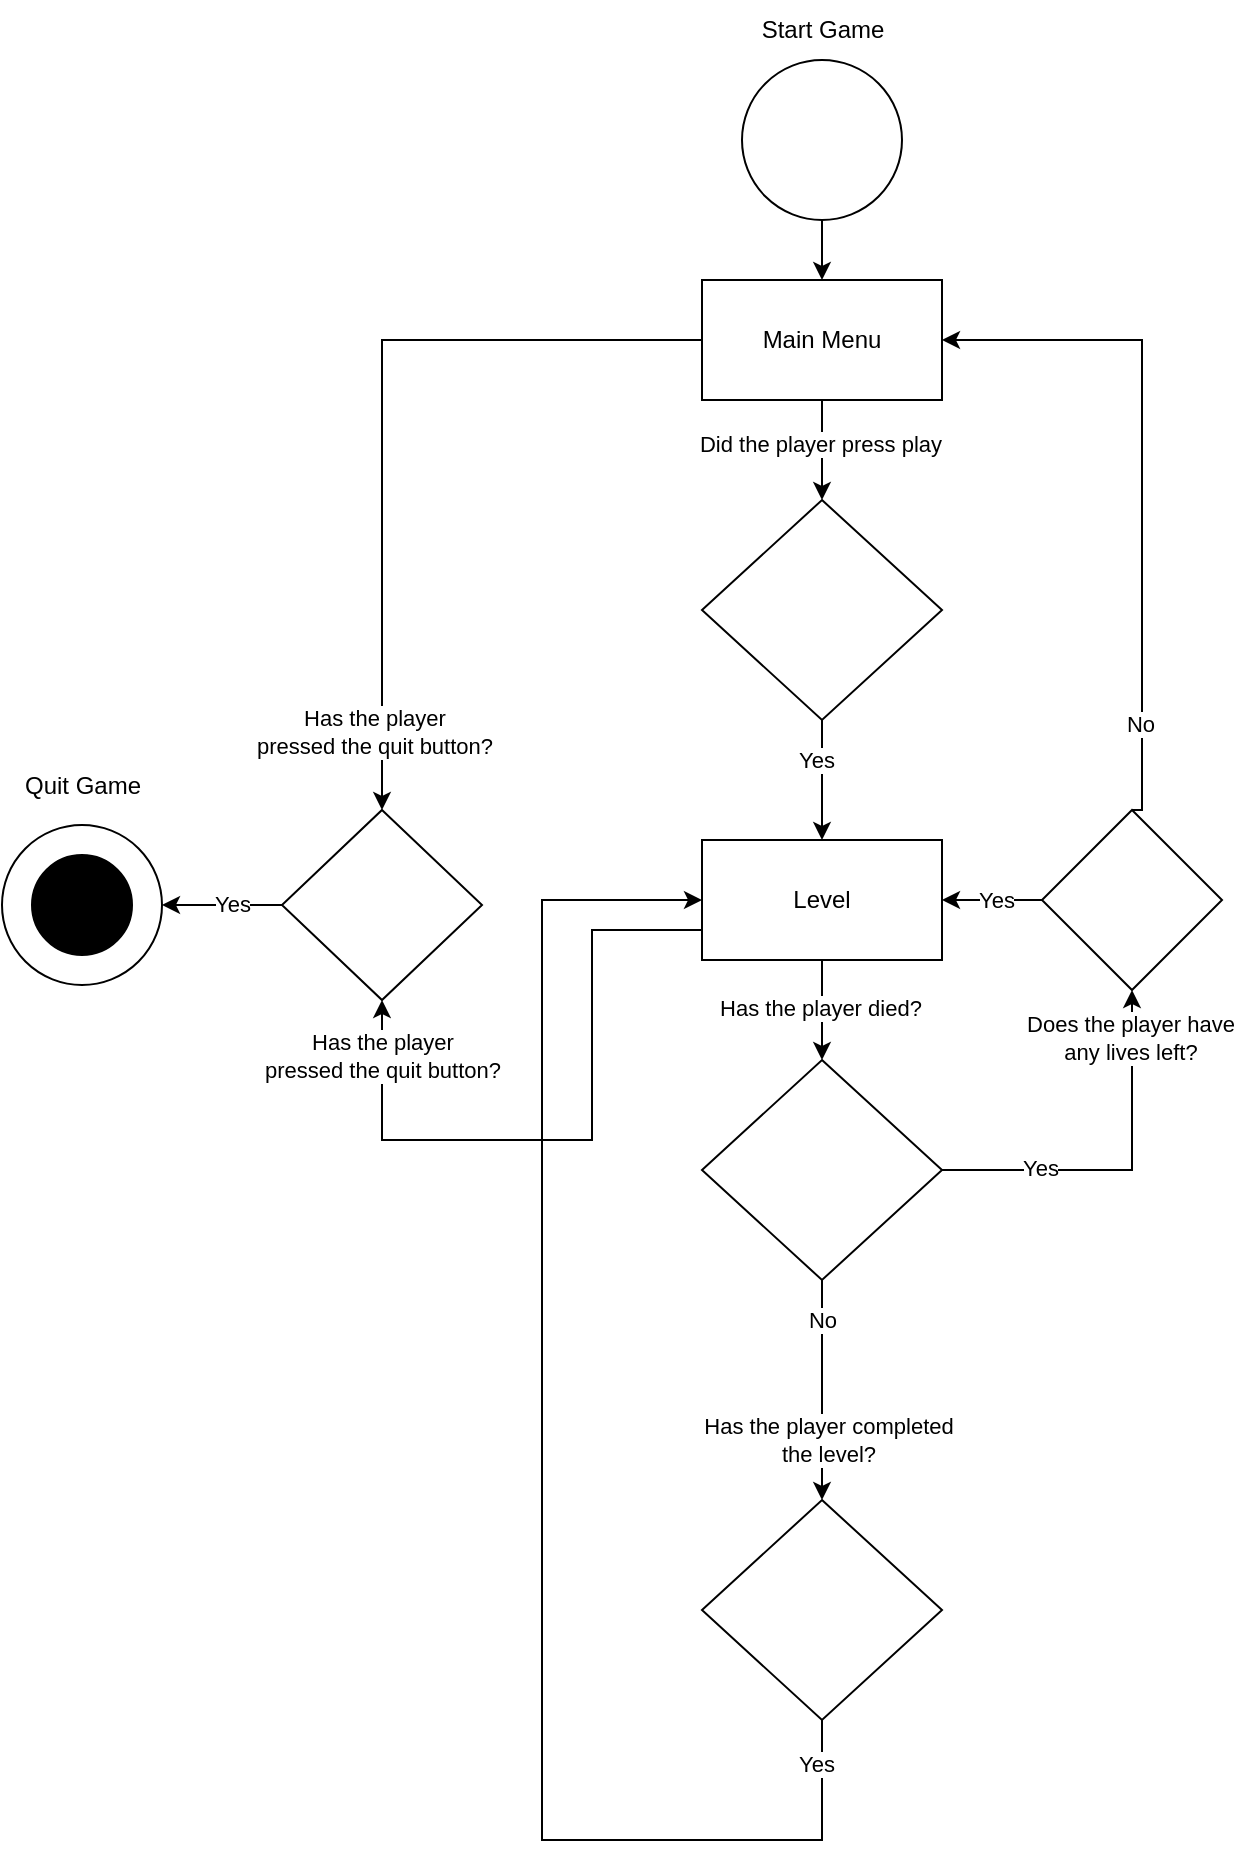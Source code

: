 <mxfile version="27.1.6">
  <diagram name="Page-1" id="pN29pJ1shD26M9g8WAIw">
    <mxGraphModel dx="2037" dy="1110" grid="1" gridSize="10" guides="1" tooltips="1" connect="1" arrows="1" fold="1" page="1" pageScale="1" pageWidth="827" pageHeight="1169" math="0" shadow="0">
      <root>
        <mxCell id="0" />
        <mxCell id="1" parent="0" />
        <mxCell id="G8mqBr1Dfq_JToQdKp_R-137" style="edgeStyle=orthogonalEdgeStyle;rounded=0;orthogonalLoop=1;jettySize=auto;html=1;exitX=0.5;exitY=1;exitDx=0;exitDy=0;entryX=0.5;entryY=0;entryDx=0;entryDy=0;" edge="1" parent="1" source="G8mqBr1Dfq_JToQdKp_R-134" target="G8mqBr1Dfq_JToQdKp_R-136">
          <mxGeometry relative="1" as="geometry" />
        </mxCell>
        <mxCell id="G8mqBr1Dfq_JToQdKp_R-134" value="" style="ellipse;whiteSpace=wrap;html=1;aspect=fixed;" vertex="1" parent="1">
          <mxGeometry x="410" y="70" width="80" height="80" as="geometry" />
        </mxCell>
        <mxCell id="G8mqBr1Dfq_JToQdKp_R-135" value="Start Game" style="text;html=1;align=center;verticalAlign=middle;resizable=0;points=[];autosize=1;strokeColor=none;fillColor=none;" vertex="1" parent="1">
          <mxGeometry x="410" y="40" width="80" height="30" as="geometry" />
        </mxCell>
        <mxCell id="G8mqBr1Dfq_JToQdKp_R-138" style="edgeStyle=orthogonalEdgeStyle;rounded=0;orthogonalLoop=1;jettySize=auto;html=1;exitX=0.5;exitY=1;exitDx=0;exitDy=0;" edge="1" parent="1" source="G8mqBr1Dfq_JToQdKp_R-136">
          <mxGeometry relative="1" as="geometry">
            <mxPoint x="450" y="290" as="targetPoint" />
          </mxGeometry>
        </mxCell>
        <mxCell id="G8mqBr1Dfq_JToQdKp_R-139" value="Did the player press play" style="edgeLabel;html=1;align=center;verticalAlign=middle;resizable=0;points=[];" vertex="1" connectable="0" parent="G8mqBr1Dfq_JToQdKp_R-138">
          <mxGeometry x="-0.129" y="-1" relative="1" as="geometry">
            <mxPoint as="offset" />
          </mxGeometry>
        </mxCell>
        <mxCell id="G8mqBr1Dfq_JToQdKp_R-180" style="edgeStyle=orthogonalEdgeStyle;rounded=0;orthogonalLoop=1;jettySize=auto;html=1;exitX=0;exitY=0.5;exitDx=0;exitDy=0;entryX=0.5;entryY=0;entryDx=0;entryDy=0;" edge="1" parent="1" source="G8mqBr1Dfq_JToQdKp_R-136" target="G8mqBr1Dfq_JToQdKp_R-179">
          <mxGeometry relative="1" as="geometry" />
        </mxCell>
        <mxCell id="G8mqBr1Dfq_JToQdKp_R-189" value="Has the player&lt;div&gt;pressed the quit button?&lt;/div&gt;" style="edgeLabel;html=1;align=center;verticalAlign=middle;resizable=0;points=[];" vertex="1" connectable="0" parent="G8mqBr1Dfq_JToQdKp_R-180">
          <mxGeometry x="0.801" y="-4" relative="1" as="geometry">
            <mxPoint as="offset" />
          </mxGeometry>
        </mxCell>
        <mxCell id="G8mqBr1Dfq_JToQdKp_R-136" value="Main Menu" style="rounded=0;whiteSpace=wrap;html=1;" vertex="1" parent="1">
          <mxGeometry x="390" y="180" width="120" height="60" as="geometry" />
        </mxCell>
        <mxCell id="G8mqBr1Dfq_JToQdKp_R-144" style="edgeStyle=orthogonalEdgeStyle;rounded=0;orthogonalLoop=1;jettySize=auto;html=1;exitX=0.5;exitY=1;exitDx=0;exitDy=0;" edge="1" parent="1" source="G8mqBr1Dfq_JToQdKp_R-140" target="G8mqBr1Dfq_JToQdKp_R-145">
          <mxGeometry relative="1" as="geometry">
            <mxPoint x="450" y="450" as="targetPoint" />
          </mxGeometry>
        </mxCell>
        <mxCell id="G8mqBr1Dfq_JToQdKp_R-146" value="Yes" style="edgeLabel;html=1;align=center;verticalAlign=middle;resizable=0;points=[];" vertex="1" connectable="0" parent="G8mqBr1Dfq_JToQdKp_R-144">
          <mxGeometry x="-0.333" y="-3" relative="1" as="geometry">
            <mxPoint as="offset" />
          </mxGeometry>
        </mxCell>
        <mxCell id="G8mqBr1Dfq_JToQdKp_R-140" value="" style="rhombus;whiteSpace=wrap;html=1;" vertex="1" parent="1">
          <mxGeometry x="390" y="290" width="120" height="110" as="geometry" />
        </mxCell>
        <mxCell id="G8mqBr1Dfq_JToQdKp_R-147" style="edgeStyle=orthogonalEdgeStyle;rounded=0;orthogonalLoop=1;jettySize=auto;html=1;exitX=0.5;exitY=1;exitDx=0;exitDy=0;" edge="1" parent="1" source="G8mqBr1Dfq_JToQdKp_R-145">
          <mxGeometry relative="1" as="geometry">
            <mxPoint x="450" y="570" as="targetPoint" />
          </mxGeometry>
        </mxCell>
        <mxCell id="G8mqBr1Dfq_JToQdKp_R-148" value="Has the player died?" style="edgeLabel;html=1;align=center;verticalAlign=middle;resizable=0;points=[];" vertex="1" connectable="0" parent="G8mqBr1Dfq_JToQdKp_R-147">
          <mxGeometry x="-0.05" y="-1" relative="1" as="geometry">
            <mxPoint as="offset" />
          </mxGeometry>
        </mxCell>
        <mxCell id="G8mqBr1Dfq_JToQdKp_R-188" style="edgeStyle=orthogonalEdgeStyle;rounded=0;orthogonalLoop=1;jettySize=auto;html=1;exitX=0;exitY=0.75;exitDx=0;exitDy=0;entryX=0.5;entryY=1;entryDx=0;entryDy=0;" edge="1" parent="1" source="G8mqBr1Dfq_JToQdKp_R-145" target="G8mqBr1Dfq_JToQdKp_R-179">
          <mxGeometry relative="1" as="geometry">
            <Array as="points">
              <mxPoint x="335" y="505" />
              <mxPoint x="335" y="610" />
              <mxPoint x="230" y="610" />
            </Array>
          </mxGeometry>
        </mxCell>
        <mxCell id="G8mqBr1Dfq_JToQdKp_R-190" value="Has the player&lt;div&gt;pressed the quit button?&lt;/div&gt;" style="edgeLabel;html=1;align=center;verticalAlign=middle;resizable=0;points=[];" vertex="1" connectable="0" parent="G8mqBr1Dfq_JToQdKp_R-188">
          <mxGeometry x="0.829" relative="1" as="geometry">
            <mxPoint y="-1" as="offset" />
          </mxGeometry>
        </mxCell>
        <mxCell id="G8mqBr1Dfq_JToQdKp_R-145" value="Level" style="rounded=0;whiteSpace=wrap;html=1;" vertex="1" parent="1">
          <mxGeometry x="390" y="460" width="120" height="60" as="geometry" />
        </mxCell>
        <mxCell id="G8mqBr1Dfq_JToQdKp_R-158" style="edgeStyle=orthogonalEdgeStyle;rounded=0;orthogonalLoop=1;jettySize=auto;html=1;exitX=1;exitY=0.5;exitDx=0;exitDy=0;entryX=0.5;entryY=1;entryDx=0;entryDy=0;" edge="1" parent="1" source="G8mqBr1Dfq_JToQdKp_R-149" target="G8mqBr1Dfq_JToQdKp_R-157">
          <mxGeometry relative="1" as="geometry" />
        </mxCell>
        <mxCell id="G8mqBr1Dfq_JToQdKp_R-159" value="Yes" style="edgeLabel;html=1;align=center;verticalAlign=middle;resizable=0;points=[];" vertex="1" connectable="0" parent="G8mqBr1Dfq_JToQdKp_R-158">
          <mxGeometry x="-0.47" y="1" relative="1" as="geometry">
            <mxPoint as="offset" />
          </mxGeometry>
        </mxCell>
        <mxCell id="G8mqBr1Dfq_JToQdKp_R-164" value="Does the player have&lt;div&gt;any lives left?&lt;/div&gt;" style="edgeLabel;html=1;align=center;verticalAlign=middle;resizable=0;points=[];" vertex="1" connectable="0" parent="G8mqBr1Dfq_JToQdKp_R-158">
          <mxGeometry x="0.741" y="1" relative="1" as="geometry">
            <mxPoint as="offset" />
          </mxGeometry>
        </mxCell>
        <mxCell id="G8mqBr1Dfq_JToQdKp_R-165" style="edgeStyle=orthogonalEdgeStyle;rounded=0;orthogonalLoop=1;jettySize=auto;html=1;exitX=0.5;exitY=1;exitDx=0;exitDy=0;" edge="1" parent="1" source="G8mqBr1Dfq_JToQdKp_R-149">
          <mxGeometry relative="1" as="geometry">
            <mxPoint x="450" y="790" as="targetPoint" />
          </mxGeometry>
        </mxCell>
        <mxCell id="G8mqBr1Dfq_JToQdKp_R-166" value="No" style="edgeLabel;html=1;align=center;verticalAlign=middle;resizable=0;points=[];" vertex="1" connectable="0" parent="G8mqBr1Dfq_JToQdKp_R-165">
          <mxGeometry x="-0.129" y="-1" relative="1" as="geometry">
            <mxPoint x="1" y="-28" as="offset" />
          </mxGeometry>
        </mxCell>
        <mxCell id="G8mqBr1Dfq_JToQdKp_R-168" value="Has the player completed&lt;div&gt;the level?&lt;/div&gt;" style="edgeLabel;html=1;align=center;verticalAlign=middle;resizable=0;points=[];" vertex="1" connectable="0" parent="G8mqBr1Dfq_JToQdKp_R-165">
          <mxGeometry x="0.457" y="2" relative="1" as="geometry">
            <mxPoint as="offset" />
          </mxGeometry>
        </mxCell>
        <mxCell id="G8mqBr1Dfq_JToQdKp_R-149" value="" style="rhombus;whiteSpace=wrap;html=1;" vertex="1" parent="1">
          <mxGeometry x="390" y="570" width="120" height="110" as="geometry" />
        </mxCell>
        <mxCell id="G8mqBr1Dfq_JToQdKp_R-160" style="edgeStyle=orthogonalEdgeStyle;rounded=0;orthogonalLoop=1;jettySize=auto;html=1;exitX=0;exitY=0.5;exitDx=0;exitDy=0;entryX=1;entryY=0.5;entryDx=0;entryDy=0;" edge="1" parent="1" source="G8mqBr1Dfq_JToQdKp_R-157" target="G8mqBr1Dfq_JToQdKp_R-145">
          <mxGeometry relative="1" as="geometry" />
        </mxCell>
        <mxCell id="G8mqBr1Dfq_JToQdKp_R-161" value="Yes" style="edgeLabel;html=1;align=center;verticalAlign=middle;resizable=0;points=[];" vertex="1" connectable="0" parent="G8mqBr1Dfq_JToQdKp_R-160">
          <mxGeometry x="-0.08" relative="1" as="geometry">
            <mxPoint as="offset" />
          </mxGeometry>
        </mxCell>
        <mxCell id="G8mqBr1Dfq_JToQdKp_R-162" style="edgeStyle=orthogonalEdgeStyle;rounded=0;orthogonalLoop=1;jettySize=auto;html=1;exitX=0.5;exitY=0;exitDx=0;exitDy=0;entryX=1;entryY=0.5;entryDx=0;entryDy=0;" edge="1" parent="1" source="G8mqBr1Dfq_JToQdKp_R-157" target="G8mqBr1Dfq_JToQdKp_R-136">
          <mxGeometry relative="1" as="geometry">
            <Array as="points">
              <mxPoint x="610" y="445" />
              <mxPoint x="610" y="210" />
            </Array>
          </mxGeometry>
        </mxCell>
        <mxCell id="G8mqBr1Dfq_JToQdKp_R-163" value="No" style="edgeLabel;html=1;align=center;verticalAlign=middle;resizable=0;points=[];" vertex="1" connectable="0" parent="G8mqBr1Dfq_JToQdKp_R-162">
          <mxGeometry x="-0.718" y="1" relative="1" as="geometry">
            <mxPoint as="offset" />
          </mxGeometry>
        </mxCell>
        <mxCell id="G8mqBr1Dfq_JToQdKp_R-157" value="" style="rhombus;whiteSpace=wrap;html=1;" vertex="1" parent="1">
          <mxGeometry x="560" y="445" width="90" height="90" as="geometry" />
        </mxCell>
        <mxCell id="G8mqBr1Dfq_JToQdKp_R-176" style="edgeStyle=orthogonalEdgeStyle;rounded=0;orthogonalLoop=1;jettySize=auto;html=1;exitX=0.5;exitY=1;exitDx=0;exitDy=0;entryX=0;entryY=0.5;entryDx=0;entryDy=0;" edge="1" parent="1" source="G8mqBr1Dfq_JToQdKp_R-169" target="G8mqBr1Dfq_JToQdKp_R-145">
          <mxGeometry relative="1" as="geometry">
            <Array as="points">
              <mxPoint x="450" y="960" />
              <mxPoint x="310" y="960" />
              <mxPoint x="310" y="490" />
            </Array>
          </mxGeometry>
        </mxCell>
        <mxCell id="G8mqBr1Dfq_JToQdKp_R-177" value="Yes" style="edgeLabel;html=1;align=center;verticalAlign=middle;resizable=0;points=[];" vertex="1" connectable="0" parent="G8mqBr1Dfq_JToQdKp_R-176">
          <mxGeometry x="-0.943" y="-3" relative="1" as="geometry">
            <mxPoint as="offset" />
          </mxGeometry>
        </mxCell>
        <mxCell id="G8mqBr1Dfq_JToQdKp_R-169" value="" style="rhombus;whiteSpace=wrap;html=1;" vertex="1" parent="1">
          <mxGeometry x="390" y="790" width="120" height="110" as="geometry" />
        </mxCell>
        <mxCell id="G8mqBr1Dfq_JToQdKp_R-193" style="edgeStyle=orthogonalEdgeStyle;rounded=0;orthogonalLoop=1;jettySize=auto;html=1;exitX=0;exitY=0.5;exitDx=0;exitDy=0;entryX=1;entryY=0.5;entryDx=0;entryDy=0;" edge="1" parent="1" source="G8mqBr1Dfq_JToQdKp_R-179" target="G8mqBr1Dfq_JToQdKp_R-184">
          <mxGeometry relative="1" as="geometry" />
        </mxCell>
        <mxCell id="G8mqBr1Dfq_JToQdKp_R-194" value="Yes" style="edgeLabel;html=1;align=center;verticalAlign=middle;resizable=0;points=[];" vertex="1" connectable="0" parent="G8mqBr1Dfq_JToQdKp_R-193">
          <mxGeometry x="-0.148" y="-1" relative="1" as="geometry">
            <mxPoint as="offset" />
          </mxGeometry>
        </mxCell>
        <mxCell id="G8mqBr1Dfq_JToQdKp_R-179" value="" style="rhombus;whiteSpace=wrap;html=1;" vertex="1" parent="1">
          <mxGeometry x="180" y="445" width="100" height="95" as="geometry" />
        </mxCell>
        <mxCell id="G8mqBr1Dfq_JToQdKp_R-192" style="edgeStyle=orthogonalEdgeStyle;rounded=0;orthogonalLoop=1;jettySize=auto;html=1;exitX=1;exitY=0.5;exitDx=0;exitDy=0;entryX=1;entryY=0.5;entryDx=0;entryDy=0;" edge="1" parent="1" source="G8mqBr1Dfq_JToQdKp_R-184" target="G8mqBr1Dfq_JToQdKp_R-185">
          <mxGeometry relative="1" as="geometry" />
        </mxCell>
        <mxCell id="G8mqBr1Dfq_JToQdKp_R-184" value="" style="ellipse;whiteSpace=wrap;html=1;aspect=fixed;" vertex="1" parent="1">
          <mxGeometry x="40" y="452.5" width="80" height="80" as="geometry" />
        </mxCell>
        <mxCell id="G8mqBr1Dfq_JToQdKp_R-185" value="" style="ellipse;whiteSpace=wrap;html=1;aspect=fixed;fillStyle=solid;fillColor=#000000;" vertex="1" parent="1">
          <mxGeometry x="55" y="467.5" width="50" height="50" as="geometry" />
        </mxCell>
        <mxCell id="G8mqBr1Dfq_JToQdKp_R-195" value="Quit Game" style="text;html=1;align=center;verticalAlign=middle;resizable=0;points=[];autosize=1;strokeColor=none;fillColor=none;" vertex="1" parent="1">
          <mxGeometry x="40" y="418" width="80" height="30" as="geometry" />
        </mxCell>
      </root>
    </mxGraphModel>
  </diagram>
</mxfile>
